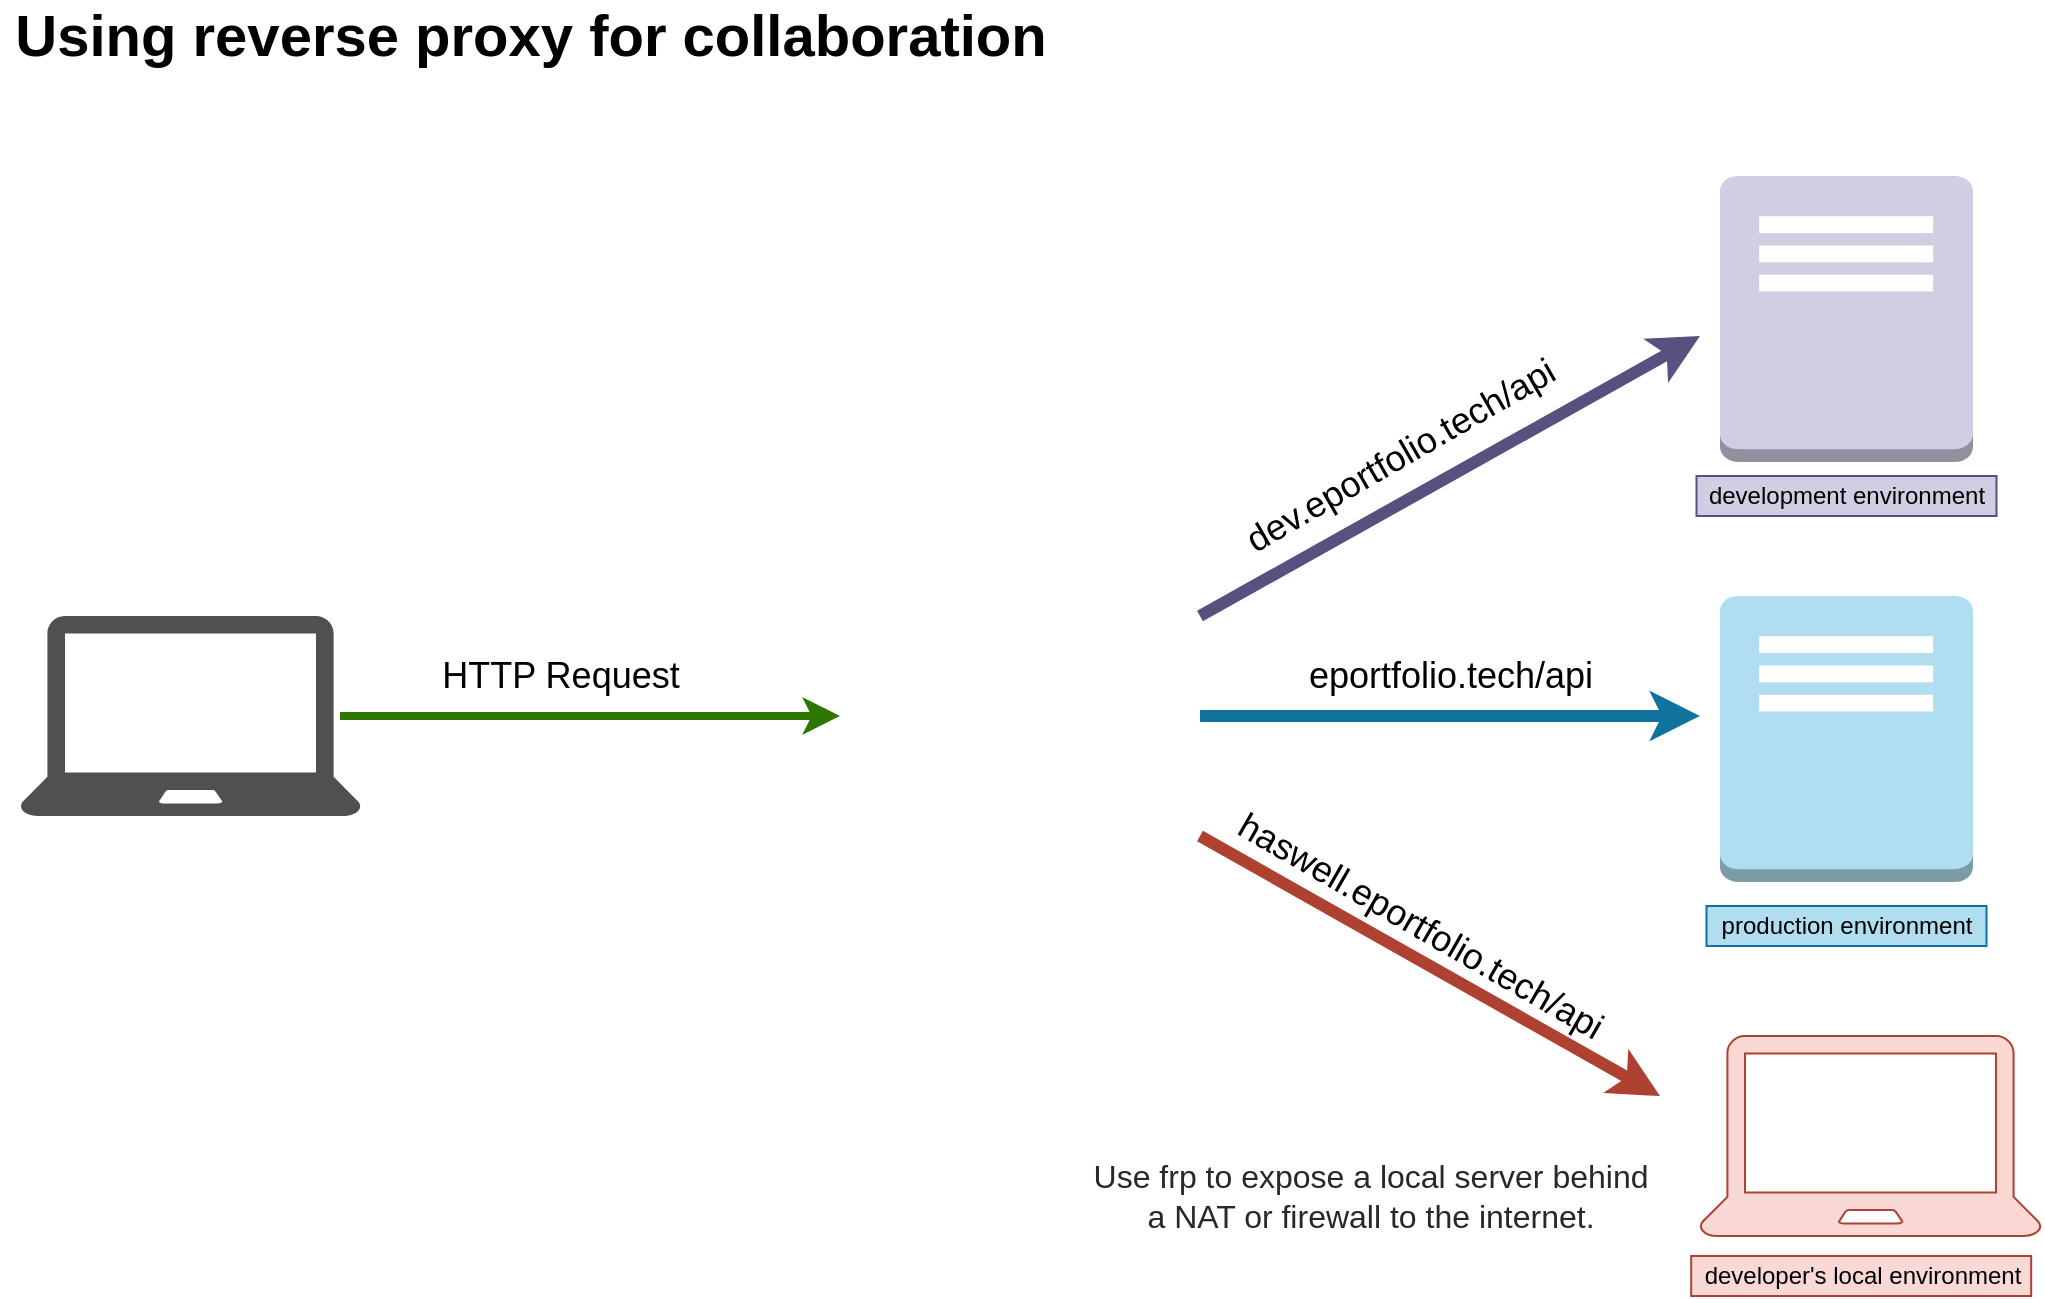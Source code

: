 <mxfile version="13.7.9" type="device"><diagram id="RNk5jOuYDwzaLecgR_nX" name="Page-1"><mxGraphModel dx="2393" dy="1059" grid="1" gridSize="10" guides="1" tooltips="1" connect="1" arrows="1" fold="1" page="1" pageScale="1" pageWidth="827" pageHeight="1169" math="0" shadow="0"><root><mxCell id="0"/><mxCell id="1" parent="0"/><mxCell id="_uanZGlkTWGr8D55UdZp-2" value="" style="pointerEvents=1;shadow=0;dashed=0;html=1;strokeColor=none;fillColor=#505050;labelPosition=center;verticalLabelPosition=bottom;verticalAlign=top;outlineConnect=0;align=center;shape=mxgraph.office.devices.laptop;" parent="1" vertex="1"><mxGeometry x="-70" y="440" width="170.59" height="100" as="geometry"/></mxCell><mxCell id="_uanZGlkTWGr8D55UdZp-3" value="&lt;font style=&quot;font-size: 18px&quot;&gt;haswell.eportfolio.tech/api&lt;/font&gt;" style="text;html=1;align=center;verticalAlign=middle;resizable=0;points=[];autosize=1;strokeWidth=18;rotation=30;" parent="1" vertex="1"><mxGeometry x="520" y="585" width="220" height="20" as="geometry"/></mxCell><mxCell id="_uanZGlkTWGr8D55UdZp-7" value="" style="pointerEvents=1;shadow=0;dashed=0;html=1;strokeColor=#ae4132;fillColor=#fad9d5;labelPosition=center;verticalLabelPosition=bottom;verticalAlign=top;outlineConnect=0;align=center;shape=mxgraph.office.devices.laptop;" parent="1" vertex="1"><mxGeometry x="770" y="650" width="170.59" height="100" as="geometry"/></mxCell><mxCell id="_uanZGlkTWGr8D55UdZp-8" value="" style="outlineConnect=0;dashed=0;verticalLabelPosition=bottom;verticalAlign=top;align=center;html=1;shape=mxgraph.aws3.traditional_server;fillColor=#d0cee2;strokeColor=#56517e;" parent="1" vertex="1"><mxGeometry x="780" y="220" width="126.5" height="143" as="geometry"/></mxCell><mxCell id="_uanZGlkTWGr8D55UdZp-9" value="" style="outlineConnect=0;dashed=0;verticalLabelPosition=bottom;verticalAlign=top;align=center;html=1;shape=mxgraph.aws3.traditional_server;fillColor=#b1ddf0;strokeColor=#10739e;" parent="1" vertex="1"><mxGeometry x="780" y="430" width="126.5" height="143" as="geometry"/></mxCell><mxCell id="_uanZGlkTWGr8D55UdZp-10" value="" style="endArrow=classic;html=1;fillColor=#fad9d5;strokeColor=#ae4132;strokeWidth=6;" parent="1" edge="1"><mxGeometry width="50" height="50" relative="1" as="geometry"><mxPoint x="520" y="550" as="sourcePoint"/><mxPoint x="750" y="680" as="targetPoint"/></mxGeometry></mxCell><mxCell id="_uanZGlkTWGr8D55UdZp-11" value="" style="endArrow=classic;html=1;strokeWidth=6;fillColor=#b1ddf0;strokeColor=#10739e;" parent="1" edge="1"><mxGeometry width="50" height="50" relative="1" as="geometry"><mxPoint x="520" y="490" as="sourcePoint"/><mxPoint x="770" y="490" as="targetPoint"/></mxGeometry></mxCell><mxCell id="_uanZGlkTWGr8D55UdZp-12" value="" style="endArrow=classic;html=1;fillColor=#d0cee2;strokeColor=#56517e;strokeWidth=6;" parent="1" edge="1"><mxGeometry width="50" height="50" relative="1" as="geometry"><mxPoint x="520" y="440" as="sourcePoint"/><mxPoint x="770" y="300" as="targetPoint"/></mxGeometry></mxCell><mxCell id="_uanZGlkTWGr8D55UdZp-13" value="&lt;font style=&quot;font-size: 18px&quot;&gt;dev.eportfolio.tech/api&lt;/font&gt;" style="text;html=1;align=center;verticalAlign=middle;resizable=0;points=[];autosize=1;rotation=-30;" parent="1" vertex="1"><mxGeometry x="525" y="350" width="190" height="20" as="geometry"/></mxCell><mxCell id="_uanZGlkTWGr8D55UdZp-14" value="&lt;font style=&quot;font-size: 18px&quot;&gt;eportfolio.tech/api&lt;/font&gt;" style="text;html=1;align=center;verticalAlign=middle;resizable=0;points=[];autosize=1;" parent="1" vertex="1"><mxGeometry x="565" y="460" width="160" height="20" as="geometry"/></mxCell><mxCell id="_uanZGlkTWGr8D55UdZp-17" value="" style="endArrow=classic;html=1;strokeWidth=4;fillColor=#60a917;strokeColor=#2D7600;" parent="1" edge="1"><mxGeometry width="50" height="50" relative="1" as="geometry"><mxPoint x="90" y="490" as="sourcePoint"/><mxPoint x="340" y="490" as="targetPoint"/></mxGeometry></mxCell><mxCell id="_uanZGlkTWGr8D55UdZp-19" value="" style="shape=image;imageAspect=0;aspect=fixed;verticalLabelPosition=bottom;verticalAlign=top;image=https://seeklogo.com/images/N/nginx-logo-FF65602A76-seeklogo.com.png;" parent="1" vertex="1"><mxGeometry x="350" y="426.5" width="162.82" height="127" as="geometry"/></mxCell><mxCell id="_uanZGlkTWGr8D55UdZp-20" value="&lt;font style=&quot;font-size: 18px&quot;&gt;HTTP Request&lt;/font&gt;" style="text;html=1;align=center;verticalAlign=middle;resizable=0;points=[];autosize=1;strokeWidth=1;" parent="1" vertex="1"><mxGeometry x="135" y="460" width="130" height="20" as="geometry"/></mxCell><mxCell id="_uanZGlkTWGr8D55UdZp-21" value="development environment" style="text;html=1;align=center;verticalAlign=middle;resizable=0;points=[];autosize=1;fillColor=#d0cee2;strokeColor=#56517e;" parent="1" vertex="1"><mxGeometry x="768.25" y="370" width="150" height="20" as="geometry"/></mxCell><mxCell id="_uanZGlkTWGr8D55UdZp-22" value="&lt;font style=&quot;font-size: 12px&quot;&gt;production environment&lt;/font&gt;" style="text;html=1;align=center;verticalAlign=middle;resizable=0;points=[];autosize=1;fillColor=#b1ddf0;strokeColor=#10739e;strokeWidth=1;" parent="1" vertex="1"><mxGeometry x="773.25" y="585" width="140" height="20" as="geometry"/></mxCell><mxCell id="_uanZGlkTWGr8D55UdZp-23" value="developer's local environment" style="text;html=1;align=center;verticalAlign=middle;resizable=0;points=[];autosize=1;fillColor=#fad9d5;strokeColor=#ae4132;" parent="1" vertex="1"><mxGeometry x="765.59" y="760" width="170" height="20" as="geometry"/></mxCell><mxCell id="_uanZGlkTWGr8D55UdZp-24" value="&lt;font size=&quot;1&quot;&gt;&lt;b style=&quot;font-size: 29px&quot;&gt;Using reverse proxy for collaboration&lt;/b&gt;&lt;/font&gt;" style="text;html=1;align=center;verticalAlign=middle;resizable=0;points=[];autosize=1;" parent="1" vertex="1"><mxGeometry x="-80" y="140" width="530" height="20" as="geometry"/></mxCell><mxCell id="KnyM1VI3NEQiKGPFQHQz-1" value="&lt;span style=&quot;color: rgb(36 , 41 , 46) ; font-family: , , &amp;#34;segoe ui&amp;#34; , &amp;#34;helvetica&amp;#34; , &amp;#34;arial&amp;#34; , sans-serif , &amp;#34;apple color emoji&amp;#34; , &amp;#34;segoe ui emoji&amp;#34; ; font-size: 16px ; background-color: rgb(255 , 255 , 255)&quot;&gt;Use frp to expose a local server behind &lt;br&gt;a NAT or firewall to the internet.&lt;/span&gt;" style="text;html=1;align=center;verticalAlign=middle;resizable=0;points=[];autosize=1;rotation=0;" parent="1" vertex="1"><mxGeometry x="460" y="710" width="290" height="40" as="geometry"/></mxCell></root></mxGraphModel></diagram></mxfile>